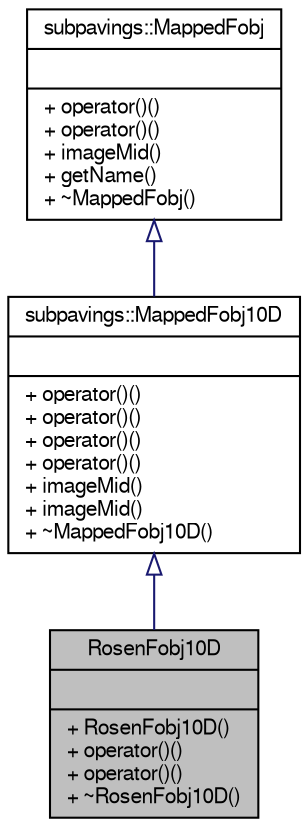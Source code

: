 digraph G
{
  edge [fontname="FreeSans",fontsize="10",labelfontname="FreeSans",labelfontsize="10"];
  node [fontname="FreeSans",fontsize="10",shape=record];
  Node1 [label="{RosenFobj10D\n||+ RosenFobj10D()\l+ operator()()\l+ operator()()\l+ ~RosenFobj10D()\l}",height=0.2,width=0.4,color="black", fillcolor="grey75", style="filled" fontcolor="black"];
  Node2 -> Node1 [dir="back",color="midnightblue",fontsize="10",style="solid",arrowtail="onormal",fontname="FreeSans"];
  Node2 [label="{subpavings::MappedFobj10D\n||+ operator()()\l+ operator()()\l+ operator()()\l+ operator()()\l+ imageMid()\l+ imageMid()\l+ ~MappedFobj10D()\l}",height=0.2,width=0.4,color="black", fillcolor="white", style="filled",URL="$classsubpavings_1_1MappedFobj10D.shtml",tooltip="An abstract class for target function objects on 10-dimensional real space."];
  Node3 -> Node2 [dir="back",color="midnightblue",fontsize="10",style="solid",arrowtail="onormal",fontname="FreeSans"];
  Node3 [label="{subpavings::MappedFobj\n||+ operator()()\l+ operator()()\l+ imageMid()\l+ getName()\l+ ~MappedFobj()\l}",height=0.2,width=0.4,color="black", fillcolor="white", style="filled",URL="$classsubpavings_1_1MappedFobj.shtml"];
}
